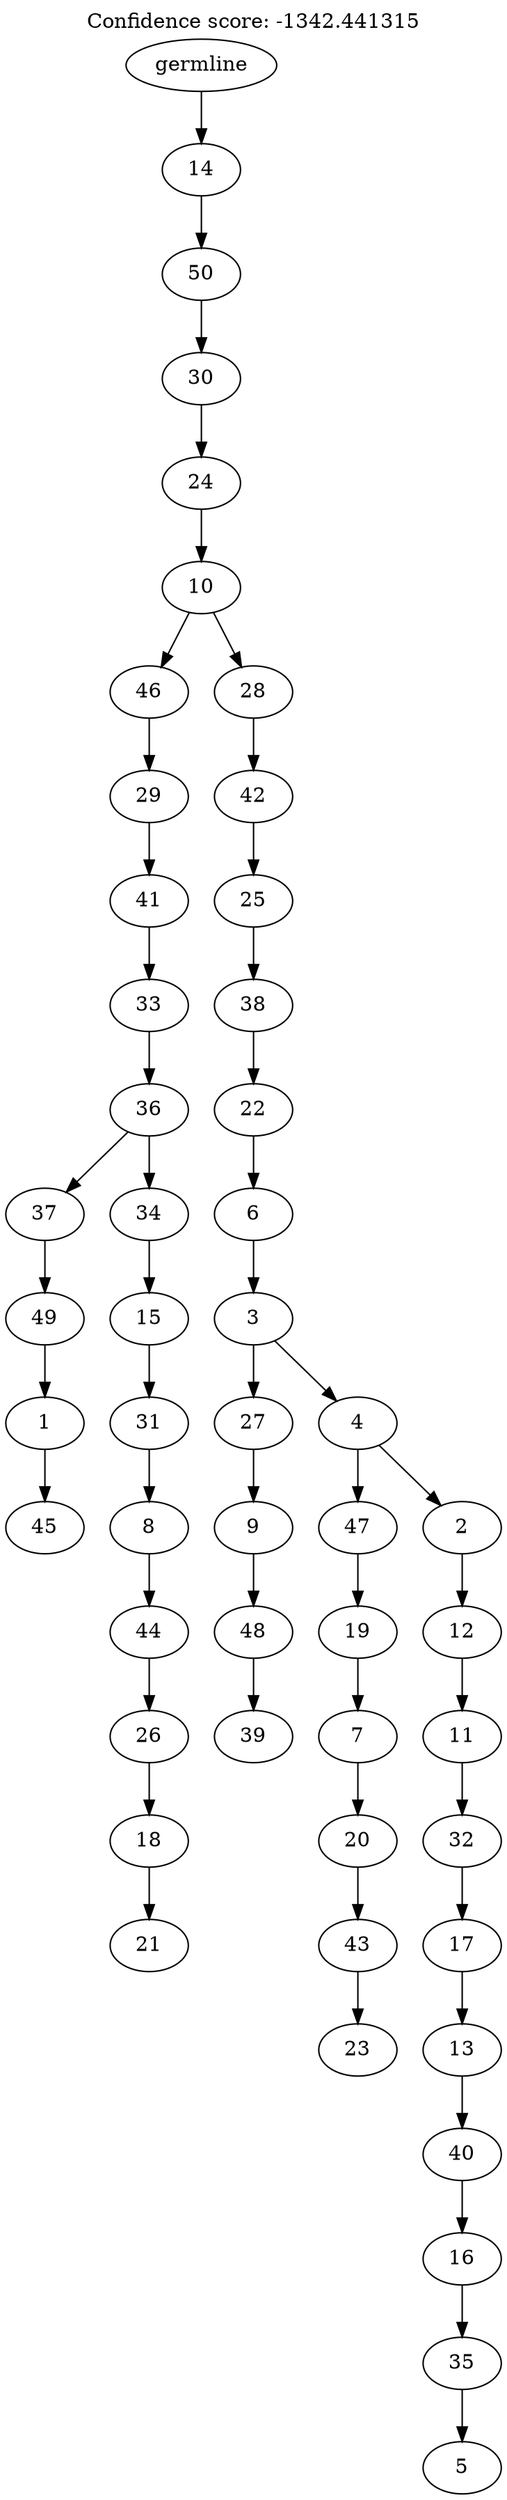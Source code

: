 digraph g {
	"49" -> "50";
	"50" [label="45"];
	"48" -> "49";
	"49" [label="1"];
	"47" -> "48";
	"48" [label="49"];
	"45" -> "46";
	"46" [label="21"];
	"44" -> "45";
	"45" [label="18"];
	"43" -> "44";
	"44" [label="26"];
	"42" -> "43";
	"43" [label="44"];
	"41" -> "42";
	"42" [label="8"];
	"40" -> "41";
	"41" [label="31"];
	"39" -> "40";
	"40" [label="15"];
	"38" -> "39";
	"39" [label="34"];
	"38" -> "47";
	"47" [label="37"];
	"37" -> "38";
	"38" [label="36"];
	"36" -> "37";
	"37" [label="33"];
	"35" -> "36";
	"36" [label="41"];
	"34" -> "35";
	"35" [label="29"];
	"32" -> "33";
	"33" [label="39"];
	"31" -> "32";
	"32" [label="48"];
	"30" -> "31";
	"31" [label="9"];
	"28" -> "29";
	"29" [label="23"];
	"27" -> "28";
	"28" [label="43"];
	"26" -> "27";
	"27" [label="20"];
	"25" -> "26";
	"26" [label="7"];
	"24" -> "25";
	"25" [label="19"];
	"22" -> "23";
	"23" [label="5"];
	"21" -> "22";
	"22" [label="35"];
	"20" -> "21";
	"21" [label="16"];
	"19" -> "20";
	"20" [label="40"];
	"18" -> "19";
	"19" [label="13"];
	"17" -> "18";
	"18" [label="17"];
	"16" -> "17";
	"17" [label="32"];
	"15" -> "16";
	"16" [label="11"];
	"14" -> "15";
	"15" [label="12"];
	"13" -> "14";
	"14" [label="2"];
	"13" -> "24";
	"24" [label="47"];
	"12" -> "13";
	"13" [label="4"];
	"12" -> "30";
	"30" [label="27"];
	"11" -> "12";
	"12" [label="3"];
	"10" -> "11";
	"11" [label="6"];
	"9" -> "10";
	"10" [label="22"];
	"8" -> "9";
	"9" [label="38"];
	"7" -> "8";
	"8" [label="25"];
	"6" -> "7";
	"7" [label="42"];
	"5" -> "6";
	"6" [label="28"];
	"5" -> "34";
	"34" [label="46"];
	"4" -> "5";
	"5" [label="10"];
	"3" -> "4";
	"4" [label="24"];
	"2" -> "3";
	"3" [label="30"];
	"1" -> "2";
	"2" [label="50"];
	"0" -> "1";
	"1" [label="14"];
	"0" [label="germline"];
	labelloc="t";
	label="Confidence score: -1342.441315";
}

